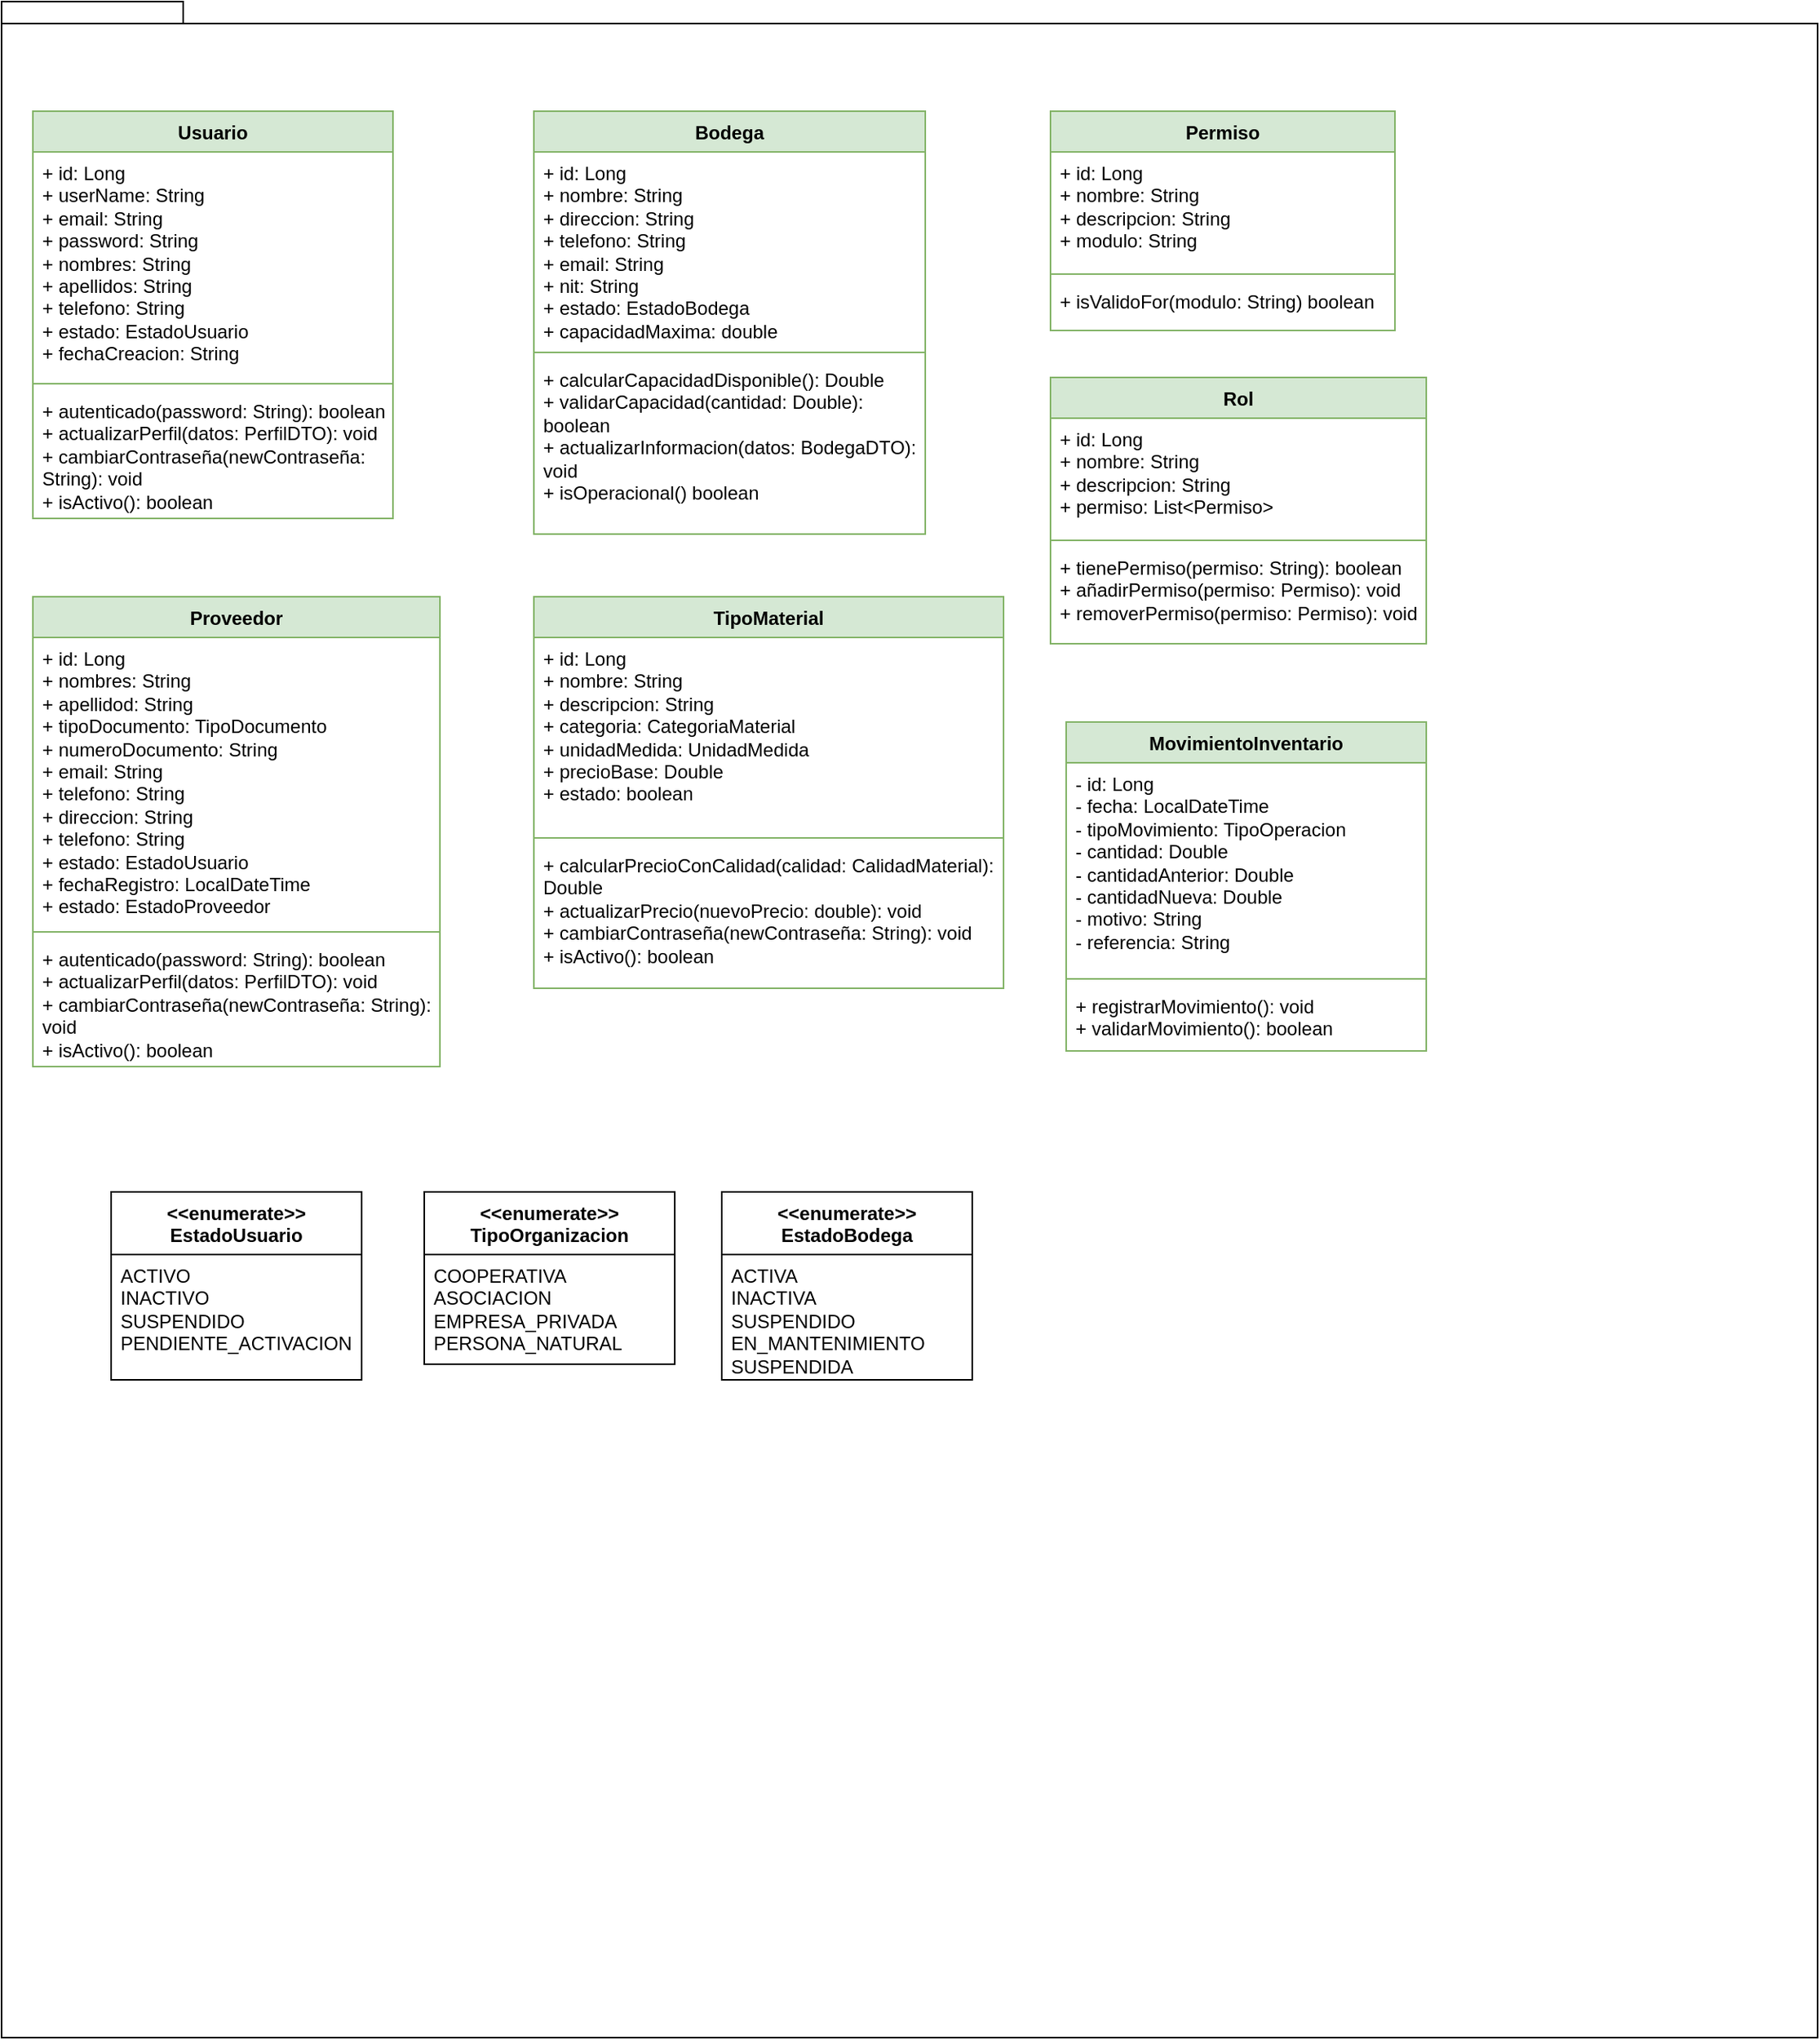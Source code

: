 <mxfile version="28.2.0">
  <diagram name="Página-1" id="tmoNBz47ytBKy1adXkc0">
    <mxGraphModel dx="2495" dy="2094" grid="1" gridSize="10" guides="1" tooltips="1" connect="1" arrows="1" fold="1" page="1" pageScale="1" pageWidth="827" pageHeight="1169" math="0" shadow="0">
      <root>
        <mxCell id="0" />
        <mxCell id="1" parent="0" />
        <mxCell id="k55dvqI0mPFImyrSNptX-1" value="" style="shape=folder;fontStyle=1;spacingTop=10;tabWidth=40;tabHeight=14;tabPosition=left;html=1;whiteSpace=wrap;rounded=0;" vertex="1" parent="1">
          <mxGeometry x="-800" y="-490" width="1160" height="1300" as="geometry" />
        </mxCell>
        <mxCell id="k55dvqI0mPFImyrSNptX-2" value="Usuario" style="swimlane;fontStyle=1;align=center;verticalAlign=top;childLayout=stackLayout;horizontal=1;startSize=26;horizontalStack=0;resizeParent=1;resizeParentMax=0;resizeLast=0;collapsible=1;marginBottom=0;whiteSpace=wrap;html=1;fillColor=#d5e8d4;strokeColor=#82b366;" vertex="1" parent="1">
          <mxGeometry x="-780" y="-420" width="230" height="260" as="geometry" />
        </mxCell>
        <mxCell id="k55dvqI0mPFImyrSNptX-3" value="+ id: Long&lt;div&gt;+ userName: String&lt;/div&gt;&lt;div&gt;+ email: String&lt;/div&gt;&lt;div&gt;+ password: String&lt;br&gt;&lt;div&gt;+ nombres: String&lt;br&gt;&lt;div&gt;+ apellidos: String&lt;/div&gt;&lt;div&gt;+ telefono: String&lt;/div&gt;&lt;div&gt;+ estado: EstadoUsuario&lt;/div&gt;&lt;div&gt;+ fechaCreacion: String&lt;/div&gt;&lt;div&gt;&lt;div&gt;&lt;br&gt;&lt;/div&gt;&lt;div&gt;&lt;br&gt;&lt;/div&gt;&lt;/div&gt;&lt;/div&gt;&lt;/div&gt;" style="text;strokeColor=none;fillColor=none;align=left;verticalAlign=top;spacingLeft=4;spacingRight=4;overflow=hidden;rotatable=0;points=[[0,0.5],[1,0.5]];portConstraint=eastwest;whiteSpace=wrap;html=1;" vertex="1" parent="k55dvqI0mPFImyrSNptX-2">
          <mxGeometry y="26" width="230" height="144" as="geometry" />
        </mxCell>
        <mxCell id="k55dvqI0mPFImyrSNptX-4" value="" style="line;strokeWidth=1;fillColor=none;align=left;verticalAlign=middle;spacingTop=-1;spacingLeft=3;spacingRight=3;rotatable=0;labelPosition=right;points=[];portConstraint=eastwest;strokeColor=inherit;" vertex="1" parent="k55dvqI0mPFImyrSNptX-2">
          <mxGeometry y="170" width="230" height="8" as="geometry" />
        </mxCell>
        <mxCell id="k55dvqI0mPFImyrSNptX-5" value="+ autenticado(password: String): boolean&lt;div&gt;+ actualizarPerfil(datos: PerfilDTO): void&lt;/div&gt;&lt;div&gt;+ cambiarContraseña(newContraseña: String): void&lt;/div&gt;&lt;div&gt;+ isActivo(): boolean&lt;/div&gt;" style="text;strokeColor=none;fillColor=none;align=left;verticalAlign=top;spacingLeft=4;spacingRight=4;overflow=hidden;rotatable=0;points=[[0,0.5],[1,0.5]];portConstraint=eastwest;whiteSpace=wrap;html=1;" vertex="1" parent="k55dvqI0mPFImyrSNptX-2">
          <mxGeometry y="178" width="230" height="82" as="geometry" />
        </mxCell>
        <mxCell id="k55dvqI0mPFImyrSNptX-6" value="Bodega" style="swimlane;fontStyle=1;align=center;verticalAlign=top;childLayout=stackLayout;horizontal=1;startSize=26;horizontalStack=0;resizeParent=1;resizeParentMax=0;resizeLast=0;collapsible=1;marginBottom=0;whiteSpace=wrap;html=1;fillColor=#d5e8d4;strokeColor=#82b366;" vertex="1" parent="1">
          <mxGeometry x="-460" y="-420" width="250" height="270" as="geometry" />
        </mxCell>
        <mxCell id="k55dvqI0mPFImyrSNptX-7" value="+ id: Long&lt;div&gt;+ nombre: String&lt;/div&gt;&lt;div&gt;+ direccion: String&lt;/div&gt;&lt;div&gt;+ telefono: String&lt;br&gt;&lt;div&gt;+ email: String&lt;br&gt;&lt;div&gt;+ nit: String&lt;/div&gt;&lt;div&gt;+ estado: EstadoBodega&lt;/div&gt;&lt;div&gt;&lt;div&gt;+ capacidadMaxima: double&lt;/div&gt;&lt;div&gt;&lt;br&gt;&lt;/div&gt;&lt;/div&gt;&lt;/div&gt;&lt;/div&gt;" style="text;strokeColor=none;fillColor=none;align=left;verticalAlign=top;spacingLeft=4;spacingRight=4;overflow=hidden;rotatable=0;points=[[0,0.5],[1,0.5]];portConstraint=eastwest;whiteSpace=wrap;html=1;" vertex="1" parent="k55dvqI0mPFImyrSNptX-6">
          <mxGeometry y="26" width="250" height="124" as="geometry" />
        </mxCell>
        <mxCell id="k55dvqI0mPFImyrSNptX-8" value="" style="line;strokeWidth=1;fillColor=none;align=left;verticalAlign=middle;spacingTop=-1;spacingLeft=3;spacingRight=3;rotatable=0;labelPosition=right;points=[];portConstraint=eastwest;strokeColor=inherit;" vertex="1" parent="k55dvqI0mPFImyrSNptX-6">
          <mxGeometry y="150" width="250" height="8" as="geometry" />
        </mxCell>
        <mxCell id="k55dvqI0mPFImyrSNptX-9" value="+ calcularCapacidadDisponible(): Double&lt;div&gt;+ validarCapacidad(cantidad: Double): boolean&lt;/div&gt;&lt;div&gt;+ actualizarInformacion(datos: BodegaDTO): void&lt;/div&gt;&lt;div&gt;+ isOperacional() boolean&lt;/div&gt;" style="text;strokeColor=none;fillColor=none;align=left;verticalAlign=top;spacingLeft=4;spacingRight=4;overflow=hidden;rotatable=0;points=[[0,0.5],[1,0.5]];portConstraint=eastwest;whiteSpace=wrap;html=1;" vertex="1" parent="k55dvqI0mPFImyrSNptX-6">
          <mxGeometry y="158" width="250" height="112" as="geometry" />
        </mxCell>
        <mxCell id="k55dvqI0mPFImyrSNptX-10" value="Proveedor" style="swimlane;fontStyle=1;align=center;verticalAlign=top;childLayout=stackLayout;horizontal=1;startSize=26;horizontalStack=0;resizeParent=1;resizeParentMax=0;resizeLast=0;collapsible=1;marginBottom=0;whiteSpace=wrap;html=1;fillColor=#d5e8d4;strokeColor=#82b366;" vertex="1" parent="1">
          <mxGeometry x="-780" y="-110" width="260" height="300" as="geometry" />
        </mxCell>
        <mxCell id="k55dvqI0mPFImyrSNptX-11" value="+ id: Long&lt;div&gt;+ nombres: String&lt;/div&gt;&lt;div&gt;+ apellidod: String&lt;/div&gt;&lt;div&gt;+ tipoDocumento: TipoDocumento&lt;/div&gt;&lt;div&gt;+ numeroDocumento: String&lt;/div&gt;&lt;div&gt;+ email: String&lt;/div&gt;&lt;div&gt;+ telefono: String&lt;br&gt;&lt;div&gt;+ direccion: String&lt;div&gt;+ telefono: String&lt;/div&gt;&lt;div&gt;+ estado: EstadoUsuario&lt;/div&gt;&lt;div&gt;+ fechaRegistro: LocalDateTime&lt;/div&gt;&lt;div&gt;+ estado: EstadoProveedor&lt;/div&gt;&lt;div&gt;&lt;div&gt;&lt;br&gt;&lt;/div&gt;&lt;div&gt;&lt;br&gt;&lt;/div&gt;&lt;/div&gt;&lt;/div&gt;&lt;/div&gt;" style="text;strokeColor=none;fillColor=none;align=left;verticalAlign=top;spacingLeft=4;spacingRight=4;overflow=hidden;rotatable=0;points=[[0,0.5],[1,0.5]];portConstraint=eastwest;whiteSpace=wrap;html=1;" vertex="1" parent="k55dvqI0mPFImyrSNptX-10">
          <mxGeometry y="26" width="260" height="184" as="geometry" />
        </mxCell>
        <mxCell id="k55dvqI0mPFImyrSNptX-12" value="" style="line;strokeWidth=1;fillColor=none;align=left;verticalAlign=middle;spacingTop=-1;spacingLeft=3;spacingRight=3;rotatable=0;labelPosition=right;points=[];portConstraint=eastwest;strokeColor=inherit;" vertex="1" parent="k55dvqI0mPFImyrSNptX-10">
          <mxGeometry y="210" width="260" height="8" as="geometry" />
        </mxCell>
        <mxCell id="k55dvqI0mPFImyrSNptX-13" value="+ autenticado(password: String): boolean&lt;div&gt;+ actualizarPerfil(datos: PerfilDTO): void&lt;/div&gt;&lt;div&gt;+ cambiarContraseña(newContraseña: String): void&lt;/div&gt;&lt;div&gt;+ isActivo(): boolean&lt;/div&gt;" style="text;strokeColor=none;fillColor=none;align=left;verticalAlign=top;spacingLeft=4;spacingRight=4;overflow=hidden;rotatable=0;points=[[0,0.5],[1,0.5]];portConstraint=eastwest;whiteSpace=wrap;html=1;" vertex="1" parent="k55dvqI0mPFImyrSNptX-10">
          <mxGeometry y="218" width="260" height="82" as="geometry" />
        </mxCell>
        <mxCell id="k55dvqI0mPFImyrSNptX-18" value="TipoMaterial" style="swimlane;fontStyle=1;align=center;verticalAlign=top;childLayout=stackLayout;horizontal=1;startSize=26;horizontalStack=0;resizeParent=1;resizeParentMax=0;resizeLast=0;collapsible=1;marginBottom=0;whiteSpace=wrap;html=1;fillColor=#d5e8d4;strokeColor=#82b366;" vertex="1" parent="1">
          <mxGeometry x="-460" y="-110" width="300" height="250" as="geometry" />
        </mxCell>
        <mxCell id="k55dvqI0mPFImyrSNptX-19" value="+ id: Long&lt;div&gt;+ nombre: String&lt;/div&gt;&lt;div&gt;+ descripcion: String&lt;/div&gt;&lt;div&gt;+ categoria: CategoriaMaterial&lt;/div&gt;&lt;div&gt;+ unidadMedida: UnidadMedida&lt;/div&gt;&lt;div&gt;+ precioBase: Double&lt;/div&gt;&lt;div&gt;+ estado: boolean&lt;/div&gt;&lt;div&gt;&lt;br&gt;&lt;/div&gt;&lt;div&gt;&lt;div&gt;&lt;div&gt;&lt;div&gt;&lt;br&gt;&lt;/div&gt;&lt;div&gt;&lt;br&gt;&lt;/div&gt;&lt;/div&gt;&lt;/div&gt;&lt;/div&gt;" style="text;strokeColor=none;fillColor=none;align=left;verticalAlign=top;spacingLeft=4;spacingRight=4;overflow=hidden;rotatable=0;points=[[0,0.5],[1,0.5]];portConstraint=eastwest;whiteSpace=wrap;html=1;" vertex="1" parent="k55dvqI0mPFImyrSNptX-18">
          <mxGeometry y="26" width="300" height="124" as="geometry" />
        </mxCell>
        <mxCell id="k55dvqI0mPFImyrSNptX-20" value="" style="line;strokeWidth=1;fillColor=none;align=left;verticalAlign=middle;spacingTop=-1;spacingLeft=3;spacingRight=3;rotatable=0;labelPosition=right;points=[];portConstraint=eastwest;strokeColor=inherit;" vertex="1" parent="k55dvqI0mPFImyrSNptX-18">
          <mxGeometry y="150" width="300" height="8" as="geometry" />
        </mxCell>
        <mxCell id="k55dvqI0mPFImyrSNptX-21" value="+ calcularPrecioConCalidad(calidad: CalidadMaterial): Double&lt;div&gt;+ actualizarPrecio(nuevoPrecio: double): void&lt;/div&gt;&lt;div&gt;+ cambiarContraseña(newContraseña: String): void&lt;/div&gt;&lt;div&gt;&lt;span style=&quot;background-color: transparent; color: light-dark(rgb(0, 0, 0), rgb(255, 255, 255));&quot;&gt;+ isActivo(): boolean&lt;/span&gt;&lt;/div&gt;" style="text;strokeColor=none;fillColor=none;align=left;verticalAlign=top;spacingLeft=4;spacingRight=4;overflow=hidden;rotatable=0;points=[[0,0.5],[1,0.5]];portConstraint=eastwest;whiteSpace=wrap;html=1;" vertex="1" parent="k55dvqI0mPFImyrSNptX-18">
          <mxGeometry y="158" width="300" height="92" as="geometry" />
        </mxCell>
        <mxCell id="k55dvqI0mPFImyrSNptX-22" value="Permiso" style="swimlane;fontStyle=1;align=center;verticalAlign=top;childLayout=stackLayout;horizontal=1;startSize=26;horizontalStack=0;resizeParent=1;resizeParentMax=0;resizeLast=0;collapsible=1;marginBottom=0;whiteSpace=wrap;html=1;fillColor=#d5e8d4;strokeColor=#82b366;" vertex="1" parent="1">
          <mxGeometry x="-130" y="-420" width="220" height="140" as="geometry" />
        </mxCell>
        <mxCell id="k55dvqI0mPFImyrSNptX-23" value="+ id: Long&lt;div&gt;+ nombre: String&lt;/div&gt;&lt;div&gt;+ descripcion: String&lt;/div&gt;&lt;div&gt;+ modulo: String&lt;br&gt;&lt;div&gt;&lt;br&gt;&lt;div&gt;&lt;div&gt;&lt;br&gt;&lt;/div&gt;&lt;/div&gt;&lt;/div&gt;&lt;/div&gt;" style="text;strokeColor=none;fillColor=none;align=left;verticalAlign=top;spacingLeft=4;spacingRight=4;overflow=hidden;rotatable=0;points=[[0,0.5],[1,0.5]];portConstraint=eastwest;whiteSpace=wrap;html=1;" vertex="1" parent="k55dvqI0mPFImyrSNptX-22">
          <mxGeometry y="26" width="220" height="74" as="geometry" />
        </mxCell>
        <mxCell id="k55dvqI0mPFImyrSNptX-24" value="" style="line;strokeWidth=1;fillColor=none;align=left;verticalAlign=middle;spacingTop=-1;spacingLeft=3;spacingRight=3;rotatable=0;labelPosition=right;points=[];portConstraint=eastwest;strokeColor=inherit;" vertex="1" parent="k55dvqI0mPFImyrSNptX-22">
          <mxGeometry y="100" width="220" height="8" as="geometry" />
        </mxCell>
        <mxCell id="k55dvqI0mPFImyrSNptX-25" value="&lt;div&gt;+ isValidoFor(modulo: String) boolean&lt;/div&gt;" style="text;strokeColor=none;fillColor=none;align=left;verticalAlign=top;spacingLeft=4;spacingRight=4;overflow=hidden;rotatable=0;points=[[0,0.5],[1,0.5]];portConstraint=eastwest;whiteSpace=wrap;html=1;" vertex="1" parent="k55dvqI0mPFImyrSNptX-22">
          <mxGeometry y="108" width="220" height="32" as="geometry" />
        </mxCell>
        <mxCell id="k55dvqI0mPFImyrSNptX-26" value="Rol" style="swimlane;fontStyle=1;align=center;verticalAlign=top;childLayout=stackLayout;horizontal=1;startSize=26;horizontalStack=0;resizeParent=1;resizeParentMax=0;resizeLast=0;collapsible=1;marginBottom=0;whiteSpace=wrap;html=1;fillColor=#d5e8d4;strokeColor=#82b366;" vertex="1" parent="1">
          <mxGeometry x="-130" y="-250" width="240" height="170" as="geometry" />
        </mxCell>
        <mxCell id="k55dvqI0mPFImyrSNptX-27" value="+ id: Long&lt;div&gt;+ nombre: String&lt;/div&gt;&lt;div&gt;+ descripcion: String&lt;/div&gt;&lt;div&gt;+ permiso: List&amp;lt;Permiso&amp;gt;&lt;br&gt;&lt;div&gt;&lt;br&gt;&lt;div&gt;&lt;div&gt;&lt;br&gt;&lt;/div&gt;&lt;/div&gt;&lt;/div&gt;&lt;/div&gt;" style="text;strokeColor=none;fillColor=none;align=left;verticalAlign=top;spacingLeft=4;spacingRight=4;overflow=hidden;rotatable=0;points=[[0,0.5],[1,0.5]];portConstraint=eastwest;whiteSpace=wrap;html=1;" vertex="1" parent="k55dvqI0mPFImyrSNptX-26">
          <mxGeometry y="26" width="240" height="74" as="geometry" />
        </mxCell>
        <mxCell id="k55dvqI0mPFImyrSNptX-28" value="" style="line;strokeWidth=1;fillColor=none;align=left;verticalAlign=middle;spacingTop=-1;spacingLeft=3;spacingRight=3;rotatable=0;labelPosition=right;points=[];portConstraint=eastwest;strokeColor=inherit;" vertex="1" parent="k55dvqI0mPFImyrSNptX-26">
          <mxGeometry y="100" width="240" height="8" as="geometry" />
        </mxCell>
        <mxCell id="k55dvqI0mPFImyrSNptX-29" value="+ tienePermiso(permiso: String): boolean&lt;div&gt;+ añadirPermiso(permiso: Permiso): void&lt;/div&gt;&lt;div&gt;+ removerPermiso(permiso: Permiso): void&lt;/div&gt;" style="text;strokeColor=none;fillColor=none;align=left;verticalAlign=top;spacingLeft=4;spacingRight=4;overflow=hidden;rotatable=0;points=[[0,0.5],[1,0.5]];portConstraint=eastwest;whiteSpace=wrap;html=1;" vertex="1" parent="k55dvqI0mPFImyrSNptX-26">
          <mxGeometry y="108" width="240" height="62" as="geometry" />
        </mxCell>
        <mxCell id="k55dvqI0mPFImyrSNptX-34" value="MovimientoInventario" style="swimlane;fontStyle=1;align=center;verticalAlign=top;childLayout=stackLayout;horizontal=1;startSize=26;horizontalStack=0;resizeParent=1;resizeParentMax=0;resizeLast=0;collapsible=1;marginBottom=0;whiteSpace=wrap;html=1;fillColor=#d5e8d4;strokeColor=#82b366;" vertex="1" parent="1">
          <mxGeometry x="-120" y="-30" width="230" height="210" as="geometry" />
        </mxCell>
        <mxCell id="k55dvqI0mPFImyrSNptX-35" value="&lt;div&gt;- id: Long&lt;/div&gt;&lt;div&gt;- fecha: LocalDateTime&lt;/div&gt;&lt;div&gt;- tipoMovimiento: TipoOperacion&lt;/div&gt;&lt;div&gt;- cantidad: Double&lt;/div&gt;&lt;div&gt;- cantidadAnterior: Double&lt;/div&gt;&lt;div&gt;- cantidadNueva: Double&lt;/div&gt;&lt;div&gt;- motivo: String&lt;/div&gt;&lt;div&gt;- referencia: String&lt;/div&gt;" style="text;strokeColor=none;fillColor=none;align=left;verticalAlign=top;spacingLeft=4;spacingRight=4;overflow=hidden;rotatable=0;points=[[0,0.5],[1,0.5]];portConstraint=eastwest;whiteSpace=wrap;html=1;" vertex="1" parent="k55dvqI0mPFImyrSNptX-34">
          <mxGeometry y="26" width="230" height="134" as="geometry" />
        </mxCell>
        <mxCell id="k55dvqI0mPFImyrSNptX-36" value="" style="line;strokeWidth=1;fillColor=none;align=left;verticalAlign=middle;spacingTop=-1;spacingLeft=3;spacingRight=3;rotatable=0;labelPosition=right;points=[];portConstraint=eastwest;strokeColor=inherit;" vertex="1" parent="k55dvqI0mPFImyrSNptX-34">
          <mxGeometry y="160" width="230" height="8" as="geometry" />
        </mxCell>
        <mxCell id="k55dvqI0mPFImyrSNptX-37" value="&lt;div&gt;+ registrarMovimiento(): void&lt;/div&gt;&lt;div&gt;+ validarMovimiento(): boolean&lt;/div&gt;" style="text;strokeColor=none;fillColor=none;align=left;verticalAlign=top;spacingLeft=4;spacingRight=4;overflow=hidden;rotatable=0;points=[[0,0.5],[1,0.5]];portConstraint=eastwest;whiteSpace=wrap;html=1;" vertex="1" parent="k55dvqI0mPFImyrSNptX-34">
          <mxGeometry y="168" width="230" height="42" as="geometry" />
        </mxCell>
        <mxCell id="k55dvqI0mPFImyrSNptX-51" value="&amp;lt;&amp;lt;enumerate&amp;gt;&amp;gt;&lt;div&gt;EstadoUsuario&lt;/div&gt;" style="swimlane;fontStyle=1;align=center;verticalAlign=top;childLayout=stackLayout;horizontal=1;startSize=40;horizontalStack=0;resizeParent=1;resizeParentMax=0;resizeLast=0;collapsible=1;marginBottom=0;whiteSpace=wrap;html=1;" vertex="1" parent="1">
          <mxGeometry x="-730" y="270" width="160" height="120" as="geometry" />
        </mxCell>
        <mxCell id="k55dvqI0mPFImyrSNptX-52" value="&lt;div&gt;ACTIVO&lt;/div&gt;&lt;div&gt;INACTIVO&lt;/div&gt;&lt;div&gt;SUSPENDIDO&lt;span style=&quot;background-color: transparent; color: light-dark(rgb(0, 0, 0), rgb(255, 255, 255));&quot;&gt;&amp;nbsp; &amp;nbsp; PENDIENTE_ACTIVACION&lt;/span&gt;&lt;/div&gt;" style="text;strokeColor=none;fillColor=none;align=left;verticalAlign=top;spacingLeft=4;spacingRight=4;overflow=hidden;rotatable=0;points=[[0,0.5],[1,0.5]];portConstraint=eastwest;whiteSpace=wrap;html=1;" vertex="1" parent="k55dvqI0mPFImyrSNptX-51">
          <mxGeometry y="40" width="160" height="80" as="geometry" />
        </mxCell>
        <mxCell id="k55dvqI0mPFImyrSNptX-55" value="&amp;lt;&amp;lt;enumerate&amp;gt;&amp;gt;&lt;div&gt;TipoOrganizacion&lt;/div&gt;" style="swimlane;fontStyle=1;align=center;verticalAlign=top;childLayout=stackLayout;horizontal=1;startSize=40;horizontalStack=0;resizeParent=1;resizeParentMax=0;resizeLast=0;collapsible=1;marginBottom=0;whiteSpace=wrap;html=1;" vertex="1" parent="1">
          <mxGeometry x="-530" y="270" width="160" height="110" as="geometry" />
        </mxCell>
        <mxCell id="k55dvqI0mPFImyrSNptX-56" value="&lt;div&gt;COOPERATIVA&lt;/div&gt;&lt;div&gt;ASOCIACION&lt;/div&gt;&lt;div&gt;&lt;span style=&quot;background-color: transparent; color: light-dark(rgb(0, 0, 0), rgb(255, 255, 255));&quot;&gt;EMPRESA_PRIVADA&lt;/span&gt;&lt;/div&gt;&lt;div&gt;PERSONA_NATURAL&lt;/div&gt;" style="text;strokeColor=none;fillColor=none;align=left;verticalAlign=top;spacingLeft=4;spacingRight=4;overflow=hidden;rotatable=0;points=[[0,0.5],[1,0.5]];portConstraint=eastwest;whiteSpace=wrap;html=1;" vertex="1" parent="k55dvqI0mPFImyrSNptX-55">
          <mxGeometry y="40" width="160" height="70" as="geometry" />
        </mxCell>
        <mxCell id="k55dvqI0mPFImyrSNptX-57" value="&amp;lt;&amp;lt;enumerate&amp;gt;&amp;gt;&lt;div&gt;EstadoBodega&lt;/div&gt;" style="swimlane;fontStyle=1;align=center;verticalAlign=top;childLayout=stackLayout;horizontal=1;startSize=40;horizontalStack=0;resizeParent=1;resizeParentMax=0;resizeLast=0;collapsible=1;marginBottom=0;whiteSpace=wrap;html=1;" vertex="1" parent="1">
          <mxGeometry x="-340" y="270" width="160" height="120" as="geometry" />
        </mxCell>
        <mxCell id="k55dvqI0mPFImyrSNptX-58" value="&lt;div&gt;ACTIVA&lt;/div&gt;&lt;div&gt;INACTIVA&lt;/div&gt;&lt;div&gt;SUSPENDIDO&lt;span style=&quot;background-color: transparent; color: light-dark(rgb(0, 0, 0), rgb(255, 255, 255));&quot;&gt;&amp;nbsp; &amp;nbsp; EN_MANTENIMIENTO&lt;/span&gt;&lt;/div&gt;&lt;div&gt;&lt;span style=&quot;background-color: transparent; color: light-dark(rgb(0, 0, 0), rgb(255, 255, 255));&quot;&gt;SUSPENDIDA&lt;/span&gt;&lt;/div&gt;" style="text;strokeColor=none;fillColor=none;align=left;verticalAlign=top;spacingLeft=4;spacingRight=4;overflow=hidden;rotatable=0;points=[[0,0.5],[1,0.5]];portConstraint=eastwest;whiteSpace=wrap;html=1;" vertex="1" parent="k55dvqI0mPFImyrSNptX-57">
          <mxGeometry y="40" width="160" height="80" as="geometry" />
        </mxCell>
      </root>
    </mxGraphModel>
  </diagram>
</mxfile>
